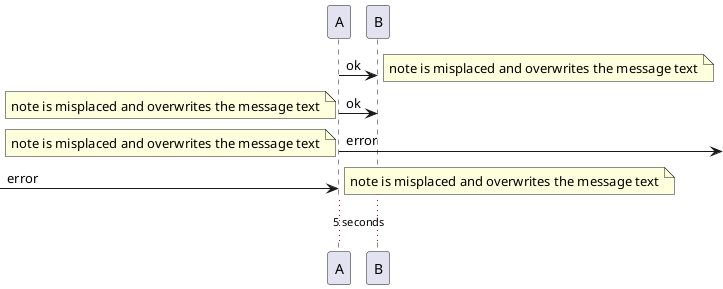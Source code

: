 {
  "sha1": "53qcimc64ooeakeiyzikyjewee2nzxe",
  "insertion": {
    "when": "2024-05-30T20:48:20.646Z",
    "user": "plantuml@gmail.com"
  }
}
@startuml
A ->B: ok
note right: note is misplaced and overwrites the message text
A ->B: ok
note left: note is misplaced and overwrites the message text
A ->]: error
note right: note is misplaced and overwrites the message text
[-> A: error
note right: note is misplaced and overwrites the message text
...5 seconds...
@enduml
